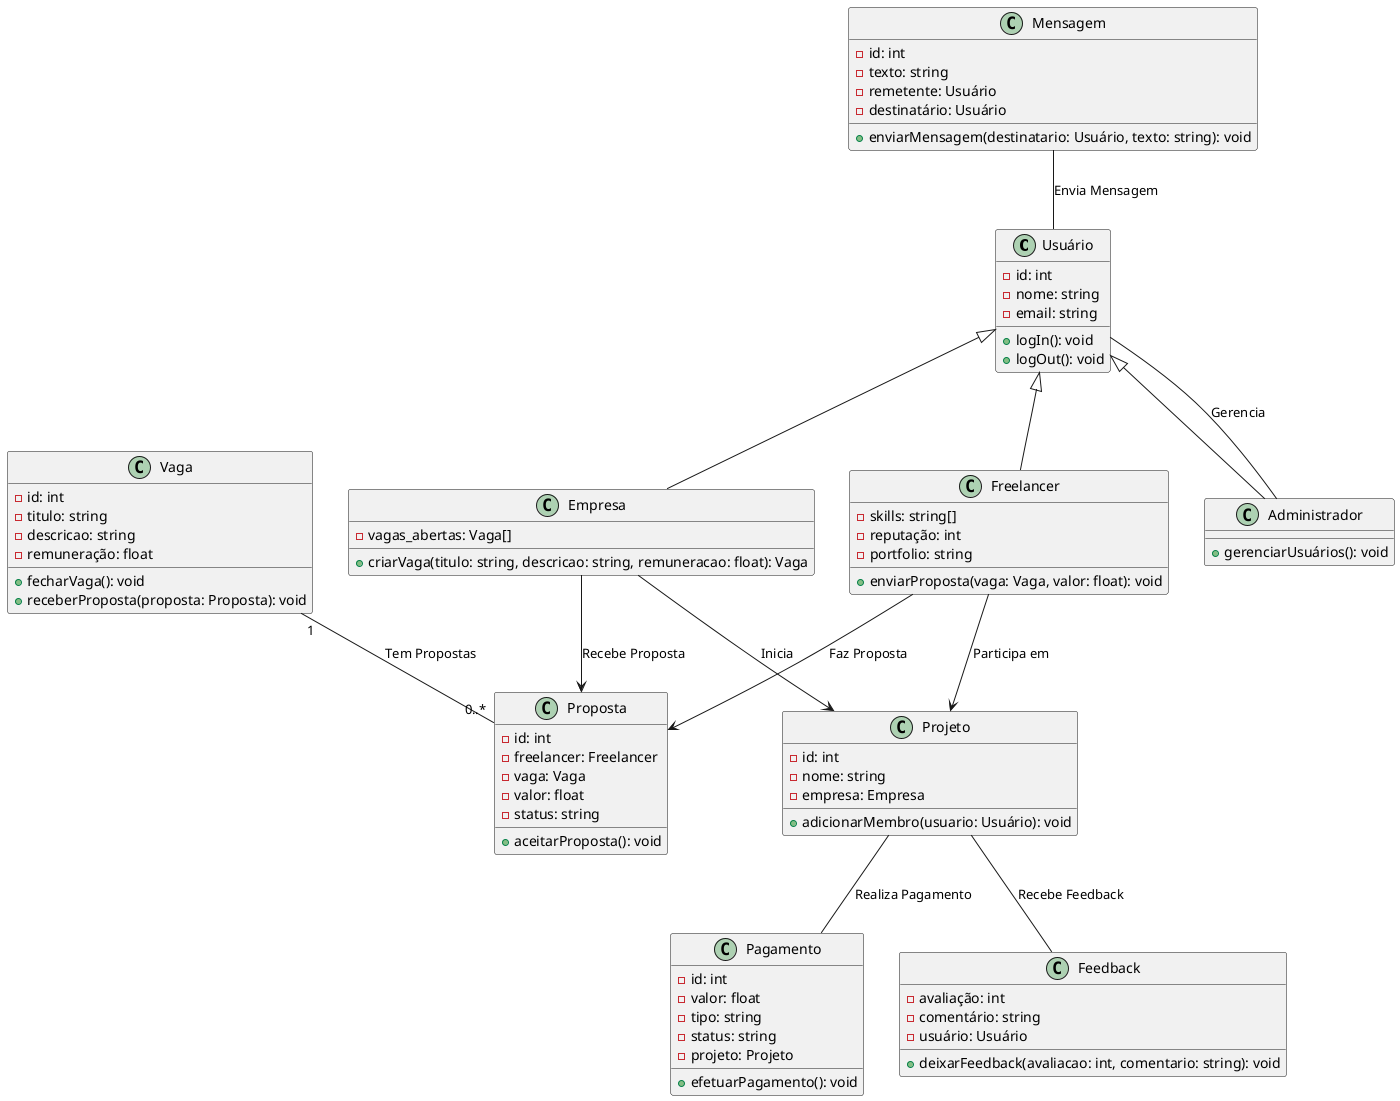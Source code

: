 @startuml

class Usuário {
  - id: int
  - nome: string
  - email: string
  + logIn(): void
  + logOut(): void
}

class Freelancer {
  - skills: string[]
  - reputação: int
  - portfolio: string
  + enviarProposta(vaga: Vaga, valor: float): void
}

class Empresa {
  - vagas_abertas: Vaga[]
  + criarVaga(titulo: string, descricao: string, remuneracao: float): Vaga
}

class Administrador {
  + gerenciarUsuários(): void
}

class Vaga {
  - id: int
  - titulo: string
  - descricao: string
  - remuneração: float
  + fecharVaga(): void
  + receberProposta(proposta: Proposta): void
}

class Proposta {
  - id: int
  - freelancer: Freelancer
  - vaga: Vaga
  - valor: float
  - status: string
  + aceitarProposta(): void
}

class Projeto {
  - id: int
  - nome: string
  - empresa: Empresa
  + adicionarMembro(usuario: Usuário): void
}

class Pagamento {
  - id: int
  - valor: float
  - tipo: string
  - status: string
  - projeto: Projeto
  + efetuarPagamento(): void
}

class Mensagem {
  - id: int
  - texto: string
  - remetente: Usuário
  - destinatário: Usuário
  + enviarMensagem(destinatario: Usuário, texto: string): void
}

class Feedback {
  - avaliação: int
  - comentário: string
  - usuário: Usuário
  + deixarFeedback(avaliacao: int, comentario: string): void
}

Usuário <|-- Administrador
Usuário <|-- Empresa
Usuário <|-- Freelancer


Freelancer --> Proposta: Faz Proposta
Empresa --> Proposta: Recebe Proposta
Freelancer --> Projeto: Participa em
Empresa --> Projeto: Inicia
Administrador -- Usuário: Gerencia
Projeto -- Pagamento: Realiza Pagamento
Projeto -- Feedback: Recebe Feedback
Mensagem -- Usuário: Envia Mensagem
Vaga "1" -- "0..*" Proposta: Tem Propostas

@enduml